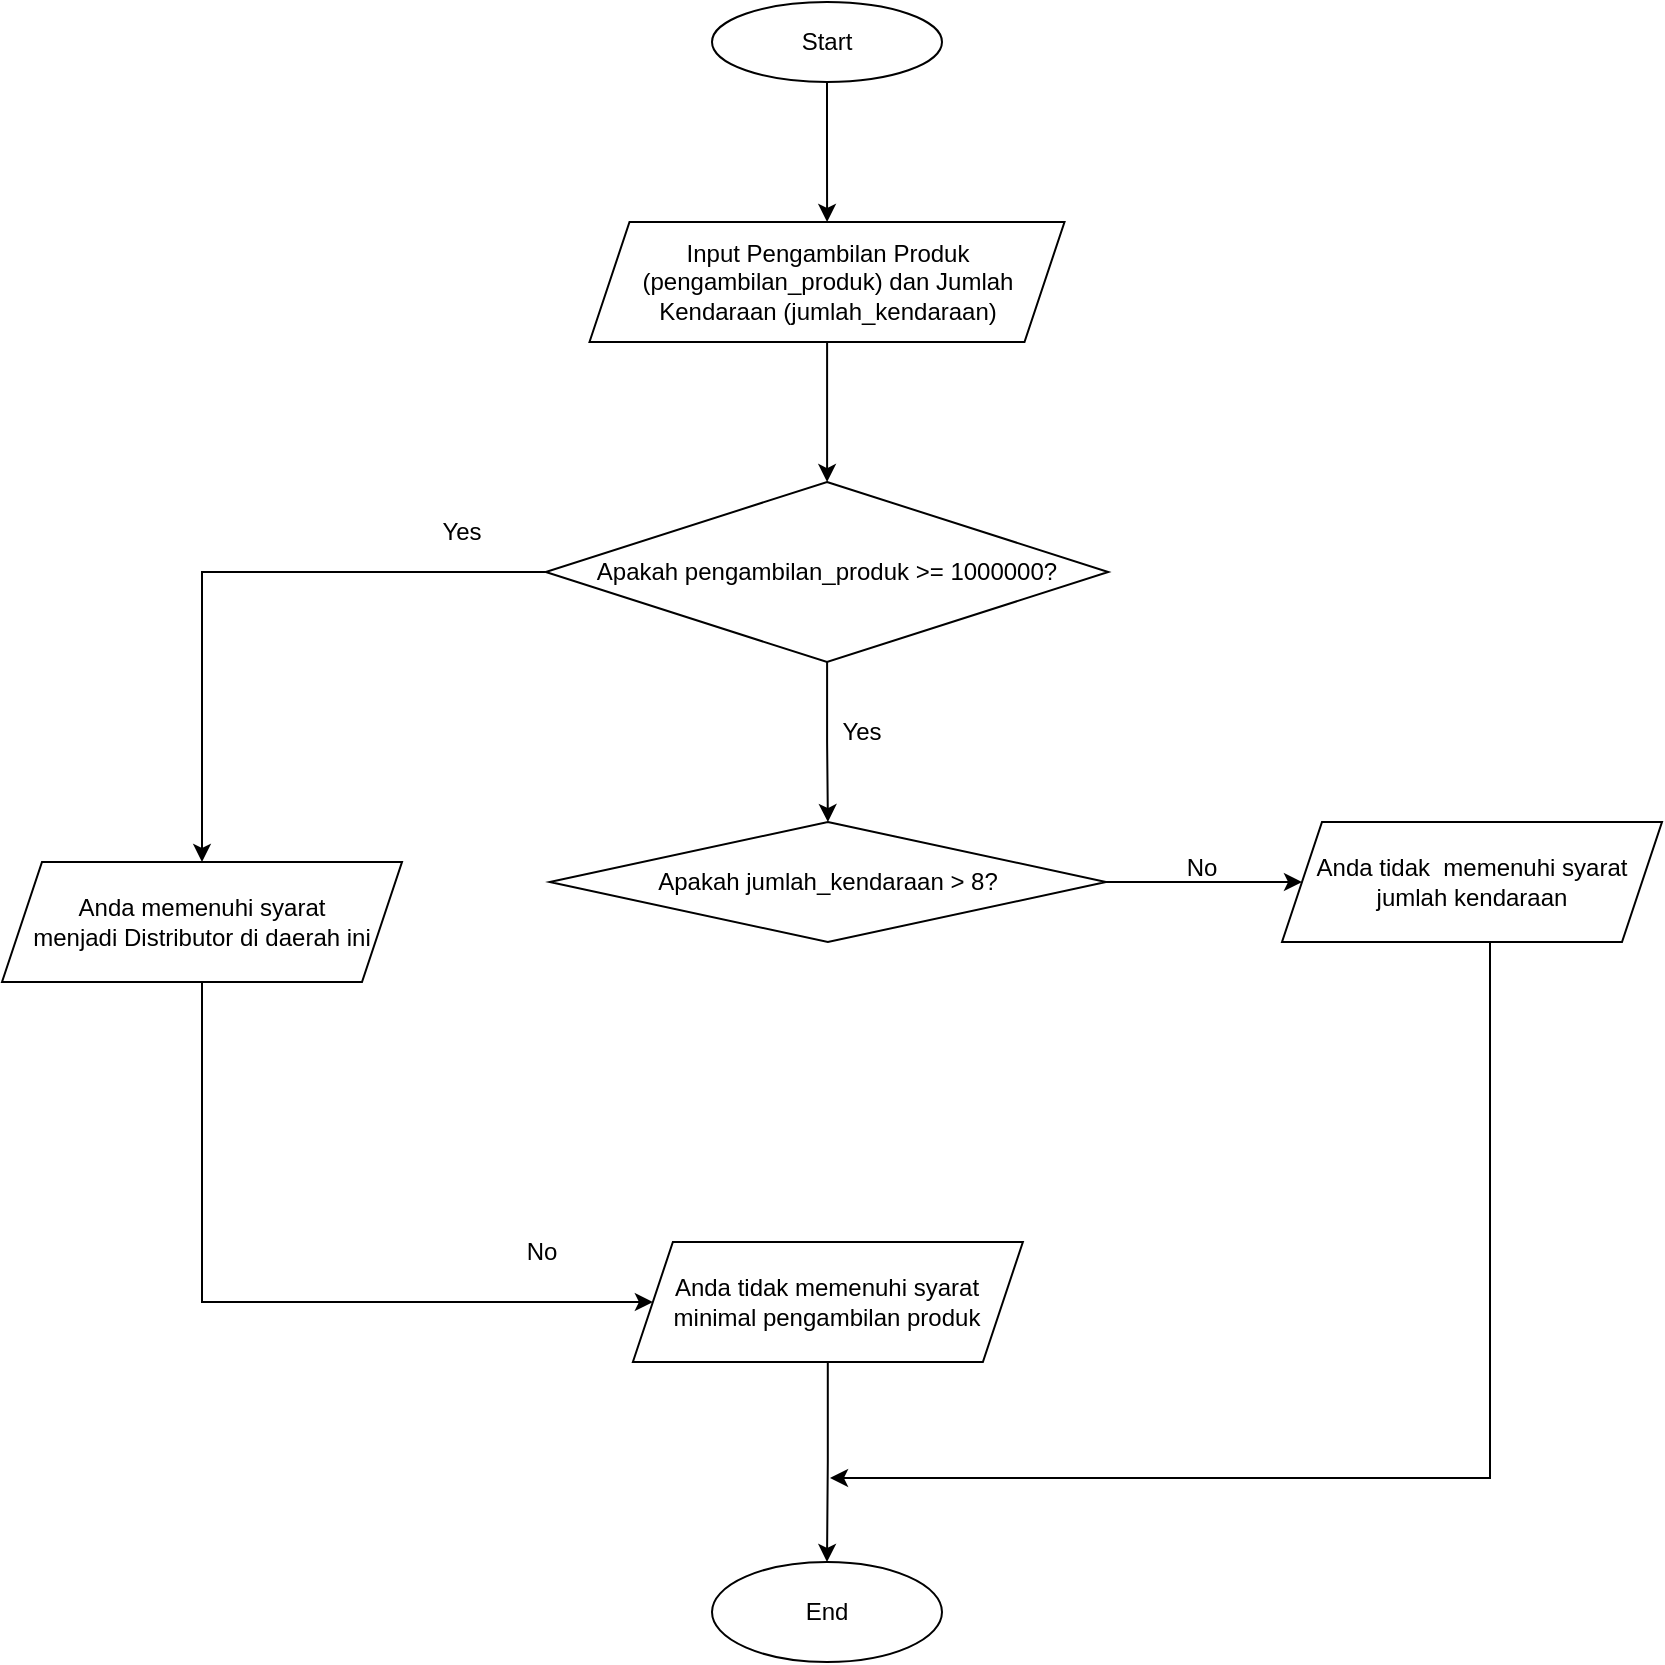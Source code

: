 <mxfile version="20.3.0" type="device"><diagram id="pD3FYiKG77kkclC3v6_f" name="Page-1"><mxGraphModel dx="1038" dy="641" grid="1" gridSize="10" guides="1" tooltips="1" connect="1" arrows="1" fold="1" page="1" pageScale="1" pageWidth="850" pageHeight="1100" math="0" shadow="0"><root><mxCell id="0"/><mxCell id="1" parent="0"/><mxCell id="0d2j2BKvlqHAoceUpV6X-3" value="" style="edgeStyle=orthogonalEdgeStyle;rounded=0;orthogonalLoop=1;jettySize=auto;html=1;" edge="1" parent="1" source="0d2j2BKvlqHAoceUpV6X-1" target="0d2j2BKvlqHAoceUpV6X-2"><mxGeometry relative="1" as="geometry"/></mxCell><mxCell id="0d2j2BKvlqHAoceUpV6X-1" value="Start" style="ellipse;whiteSpace=wrap;html=1;" vertex="1" parent="1"><mxGeometry x="365" y="20" width="115" height="40" as="geometry"/></mxCell><mxCell id="0d2j2BKvlqHAoceUpV6X-5" value="" style="edgeStyle=orthogonalEdgeStyle;rounded=0;orthogonalLoop=1;jettySize=auto;html=1;" edge="1" parent="1" source="0d2j2BKvlqHAoceUpV6X-2" target="0d2j2BKvlqHAoceUpV6X-4"><mxGeometry relative="1" as="geometry"/></mxCell><mxCell id="0d2j2BKvlqHAoceUpV6X-2" value="Input Pengambilan Produk (pengambilan_produk) dan Jumlah Kendaraan (jumlah_kendaraan)" style="shape=parallelogram;perimeter=parallelogramPerimeter;whiteSpace=wrap;html=1;fixedSize=1;" vertex="1" parent="1"><mxGeometry x="303.75" y="130" width="237.5" height="60" as="geometry"/></mxCell><mxCell id="0d2j2BKvlqHAoceUpV6X-7" value="" style="edgeStyle=orthogonalEdgeStyle;rounded=0;orthogonalLoop=1;jettySize=auto;html=1;" edge="1" parent="1" source="0d2j2BKvlqHAoceUpV6X-4" target="0d2j2BKvlqHAoceUpV6X-6"><mxGeometry relative="1" as="geometry"/></mxCell><mxCell id="0d2j2BKvlqHAoceUpV6X-4" value="Apakah pengambilan_produk &amp;gt;= 1000000?" style="rhombus;whiteSpace=wrap;html=1;" vertex="1" parent="1"><mxGeometry x="281.88" y="260" width="281.25" height="90" as="geometry"/></mxCell><mxCell id="0d2j2BKvlqHAoceUpV6X-10" value="" style="edgeStyle=orthogonalEdgeStyle;rounded=0;orthogonalLoop=1;jettySize=auto;html=1;exitX=0;exitY=0.5;exitDx=0;exitDy=0;" edge="1" parent="1" source="0d2j2BKvlqHAoceUpV6X-4" target="0d2j2BKvlqHAoceUpV6X-9"><mxGeometry relative="1" as="geometry"/></mxCell><mxCell id="0d2j2BKvlqHAoceUpV6X-14" value="" style="edgeStyle=orthogonalEdgeStyle;rounded=0;orthogonalLoop=1;jettySize=auto;html=1;fontColor=#FFFFFF;" edge="1" parent="1" source="0d2j2BKvlqHAoceUpV6X-6" target="0d2j2BKvlqHAoceUpV6X-13"><mxGeometry relative="1" as="geometry"/></mxCell><mxCell id="0d2j2BKvlqHAoceUpV6X-6" value="Apakah jumlah_kendaraan &amp;gt; 8?" style="rhombus;whiteSpace=wrap;html=1;" vertex="1" parent="1"><mxGeometry x="283.88" y="430" width="278.12" height="60" as="geometry"/></mxCell><mxCell id="0d2j2BKvlqHAoceUpV6X-8" value="Yes" style="text;html=1;strokeColor=none;fillColor=none;align=center;verticalAlign=middle;whiteSpace=wrap;rounded=0;" vertex="1" parent="1"><mxGeometry x="410" y="370" width="60" height="30" as="geometry"/></mxCell><mxCell id="0d2j2BKvlqHAoceUpV6X-21" style="edgeStyle=orthogonalEdgeStyle;rounded=0;orthogonalLoop=1;jettySize=auto;html=1;fontColor=#FFFFFF;exitX=0.5;exitY=1;exitDx=0;exitDy=0;" edge="1" parent="1" target="0d2j2BKvlqHAoceUpV6X-16"><mxGeometry relative="1" as="geometry"><mxPoint x="335.44" y="665" as="targetPoint"/><mxPoint x="110" y="505" as="sourcePoint"/><Array as="points"><mxPoint x="110" y="670"/></Array></mxGeometry></mxCell><mxCell id="0d2j2BKvlqHAoceUpV6X-9" value="Anda memenuhi syarat &lt;br&gt;menjadi Distributor di daerah ini" style="shape=parallelogram;perimeter=parallelogramPerimeter;whiteSpace=wrap;html=1;fixedSize=1;" vertex="1" parent="1"><mxGeometry x="10" y="450" width="200" height="60" as="geometry"/></mxCell><mxCell id="0d2j2BKvlqHAoceUpV6X-22" style="edgeStyle=orthogonalEdgeStyle;rounded=0;orthogonalLoop=1;jettySize=auto;html=1;fontColor=#FFFFFF;" edge="1" parent="1"><mxGeometry relative="1" as="geometry"><mxPoint x="424" y="758" as="targetPoint"/><mxPoint x="754" y="478" as="sourcePoint"/><Array as="points"><mxPoint x="754" y="758"/></Array></mxGeometry></mxCell><mxCell id="0d2j2BKvlqHAoceUpV6X-13" value="Anda tidak&amp;nbsp; memenuhi syarat jumlah kendaraan" style="shape=parallelogram;perimeter=parallelogramPerimeter;whiteSpace=wrap;html=1;fixedSize=1;" vertex="1" parent="1"><mxGeometry x="650" y="430" width="190" height="60" as="geometry"/></mxCell><mxCell id="0d2j2BKvlqHAoceUpV6X-15" value="No" style="text;html=1;strokeColor=none;fillColor=none;align=center;verticalAlign=middle;whiteSpace=wrap;rounded=0;" vertex="1" parent="1"><mxGeometry x="580" y="438" width="60" height="30" as="geometry"/></mxCell><mxCell id="0d2j2BKvlqHAoceUpV6X-20" value="" style="edgeStyle=orthogonalEdgeStyle;rounded=0;orthogonalLoop=1;jettySize=auto;html=1;fontColor=#FFFFFF;" edge="1" parent="1" source="0d2j2BKvlqHAoceUpV6X-16" target="0d2j2BKvlqHAoceUpV6X-19"><mxGeometry relative="1" as="geometry"/></mxCell><mxCell id="0d2j2BKvlqHAoceUpV6X-16" value="Anda tidak memenuhi syarat minimal pengambilan produk" style="shape=parallelogram;perimeter=parallelogramPerimeter;whiteSpace=wrap;html=1;fixedSize=1;" vertex="1" parent="1"><mxGeometry x="325.44" y="640" width="195" height="60" as="geometry"/></mxCell><mxCell id="0d2j2BKvlqHAoceUpV6X-19" value="End&lt;br&gt;" style="ellipse;whiteSpace=wrap;html=1;" vertex="1" parent="1"><mxGeometry x="365" y="800" width="115" height="50" as="geometry"/></mxCell><mxCell id="0d2j2BKvlqHAoceUpV6X-23" value="Yes" style="text;html=1;strokeColor=none;fillColor=none;align=center;verticalAlign=middle;whiteSpace=wrap;rounded=0;" vertex="1" parent="1"><mxGeometry x="210" y="270" width="60" height="30" as="geometry"/></mxCell><mxCell id="0d2j2BKvlqHAoceUpV6X-24" value="No" style="text;html=1;strokeColor=none;fillColor=none;align=center;verticalAlign=middle;whiteSpace=wrap;rounded=0;" vertex="1" parent="1"><mxGeometry x="250" y="630" width="60" height="30" as="geometry"/></mxCell></root></mxGraphModel></diagram></mxfile>